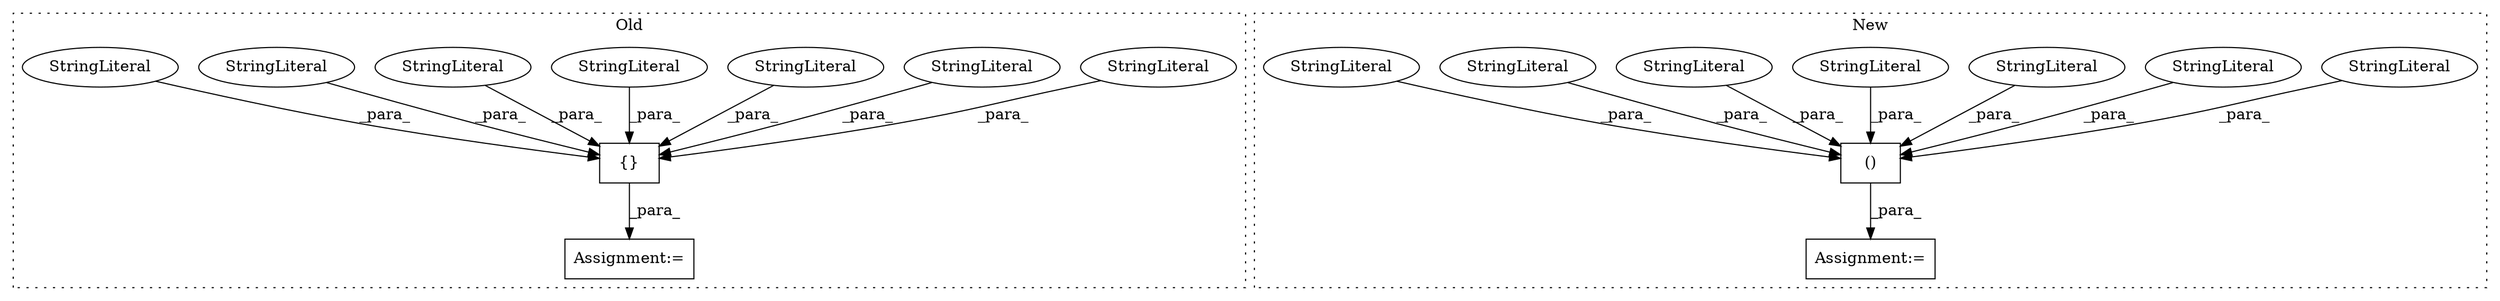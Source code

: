 digraph G {
subgraph cluster0 {
1 [label="{}" a="4" s="835,900" l="1,1" shape="box"];
3 [label="Assignment:=" a="7" s="822" l="1" shape="box"];
7 [label="StringLiteral" a="45" s="856" l="6" shape="ellipse"];
8 [label="StringLiteral" a="45" s="889" l="3" shape="ellipse"];
9 [label="StringLiteral" a="45" s="874" l="6" shape="ellipse"];
12 [label="StringLiteral" a="45" s="863" l="10" shape="ellipse"];
13 [label="StringLiteral" a="45" s="845" l="3" shape="ellipse"];
16 [label="StringLiteral" a="45" s="893" l="7" shape="ellipse"];
17 [label="StringLiteral" a="45" s="836" l="3" shape="ellipse"];
label = "Old";
style="dotted";
}
subgraph cluster1 {
2 [label="()" a="106" s="828" l="136" shape="box"];
4 [label="Assignment:=" a="7" s="822" l="6" shape="box"];
5 [label="StringLiteral" a="45" s="861" l="3" shape="ellipse"];
6 [label="StringLiteral" a="45" s="957" l="7" shape="ellipse"];
10 [label="StringLiteral" a="45" s="877" l="6" shape="ellipse"];
11 [label="StringLiteral" a="45" s="915" l="10" shape="ellipse"];
14 [label="StringLiteral" a="45" s="828" l="3" shape="ellipse"];
15 [label="StringLiteral" a="45" s="896" l="6" shape="ellipse"];
18 [label="StringLiteral" a="45" s="844" l="4" shape="ellipse"];
label = "New";
style="dotted";
}
1 -> 3 [label="_para_"];
2 -> 4 [label="_para_"];
5 -> 2 [label="_para_"];
6 -> 2 [label="_para_"];
7 -> 1 [label="_para_"];
8 -> 1 [label="_para_"];
9 -> 1 [label="_para_"];
10 -> 2 [label="_para_"];
11 -> 2 [label="_para_"];
12 -> 1 [label="_para_"];
13 -> 1 [label="_para_"];
14 -> 2 [label="_para_"];
15 -> 2 [label="_para_"];
16 -> 1 [label="_para_"];
17 -> 1 [label="_para_"];
18 -> 2 [label="_para_"];
}